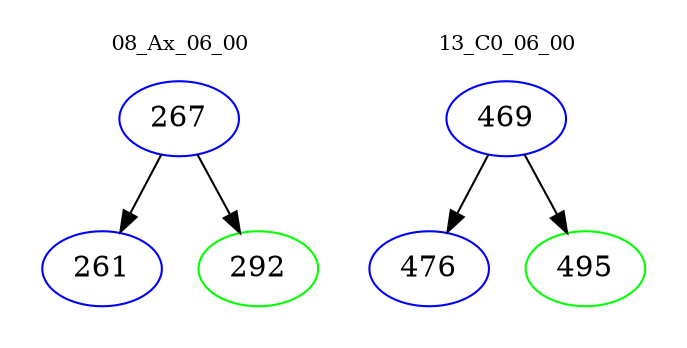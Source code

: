 digraph{
subgraph cluster_0 {
color = white
label = "08_Ax_06_00";
fontsize=10;
T0_267 [label="267", color="blue"]
T0_267 -> T0_261 [color="black"]
T0_261 [label="261", color="blue"]
T0_267 -> T0_292 [color="black"]
T0_292 [label="292", color="green"]
}
subgraph cluster_1 {
color = white
label = "13_C0_06_00";
fontsize=10;
T1_469 [label="469", color="blue"]
T1_469 -> T1_476 [color="black"]
T1_476 [label="476", color="blue"]
T1_469 -> T1_495 [color="black"]
T1_495 [label="495", color="green"]
}
}
